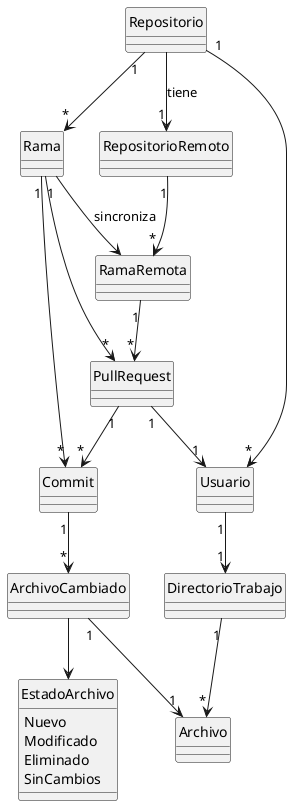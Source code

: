 @startuml GitHub
hide circle 

class Repositorio 
class Rama
class Commit
class Archivo
class Usuario
class PullRequest
class ArchivoCambiado
class DirectorioTrabajo
class RepositorioRemoto
class RamaRemota
enum EstadoArchivo {
    Nuevo
    Modificado
    Eliminado
    SinCambios
}

Repositorio "1" --> "*" Rama
Repositorio "1" --> "*" Usuario
Repositorio --> "1" RepositorioRemoto : tiene
Rama "1" --> "*" Commit
Commit "1" --> "*" ArchivoCambiado
Rama "1" --> "*" PullRequest
ArchivoCambiado "1" --> "1" Archivo
ArchivoCambiado --> EstadoArchivo
PullRequest "1" --> "*" Commit
PullRequest "1" --> "1" Usuario
DirectorioTrabajo "1" --> "*" Archivo
RepositorioRemoto "1" --> "*" RamaRemota
Rama --> RamaRemota : sincroniza
RamaRemota "1" --> "*" PullRequest
Usuario "1" --> "1" DirectorioTrabajo

@enduml